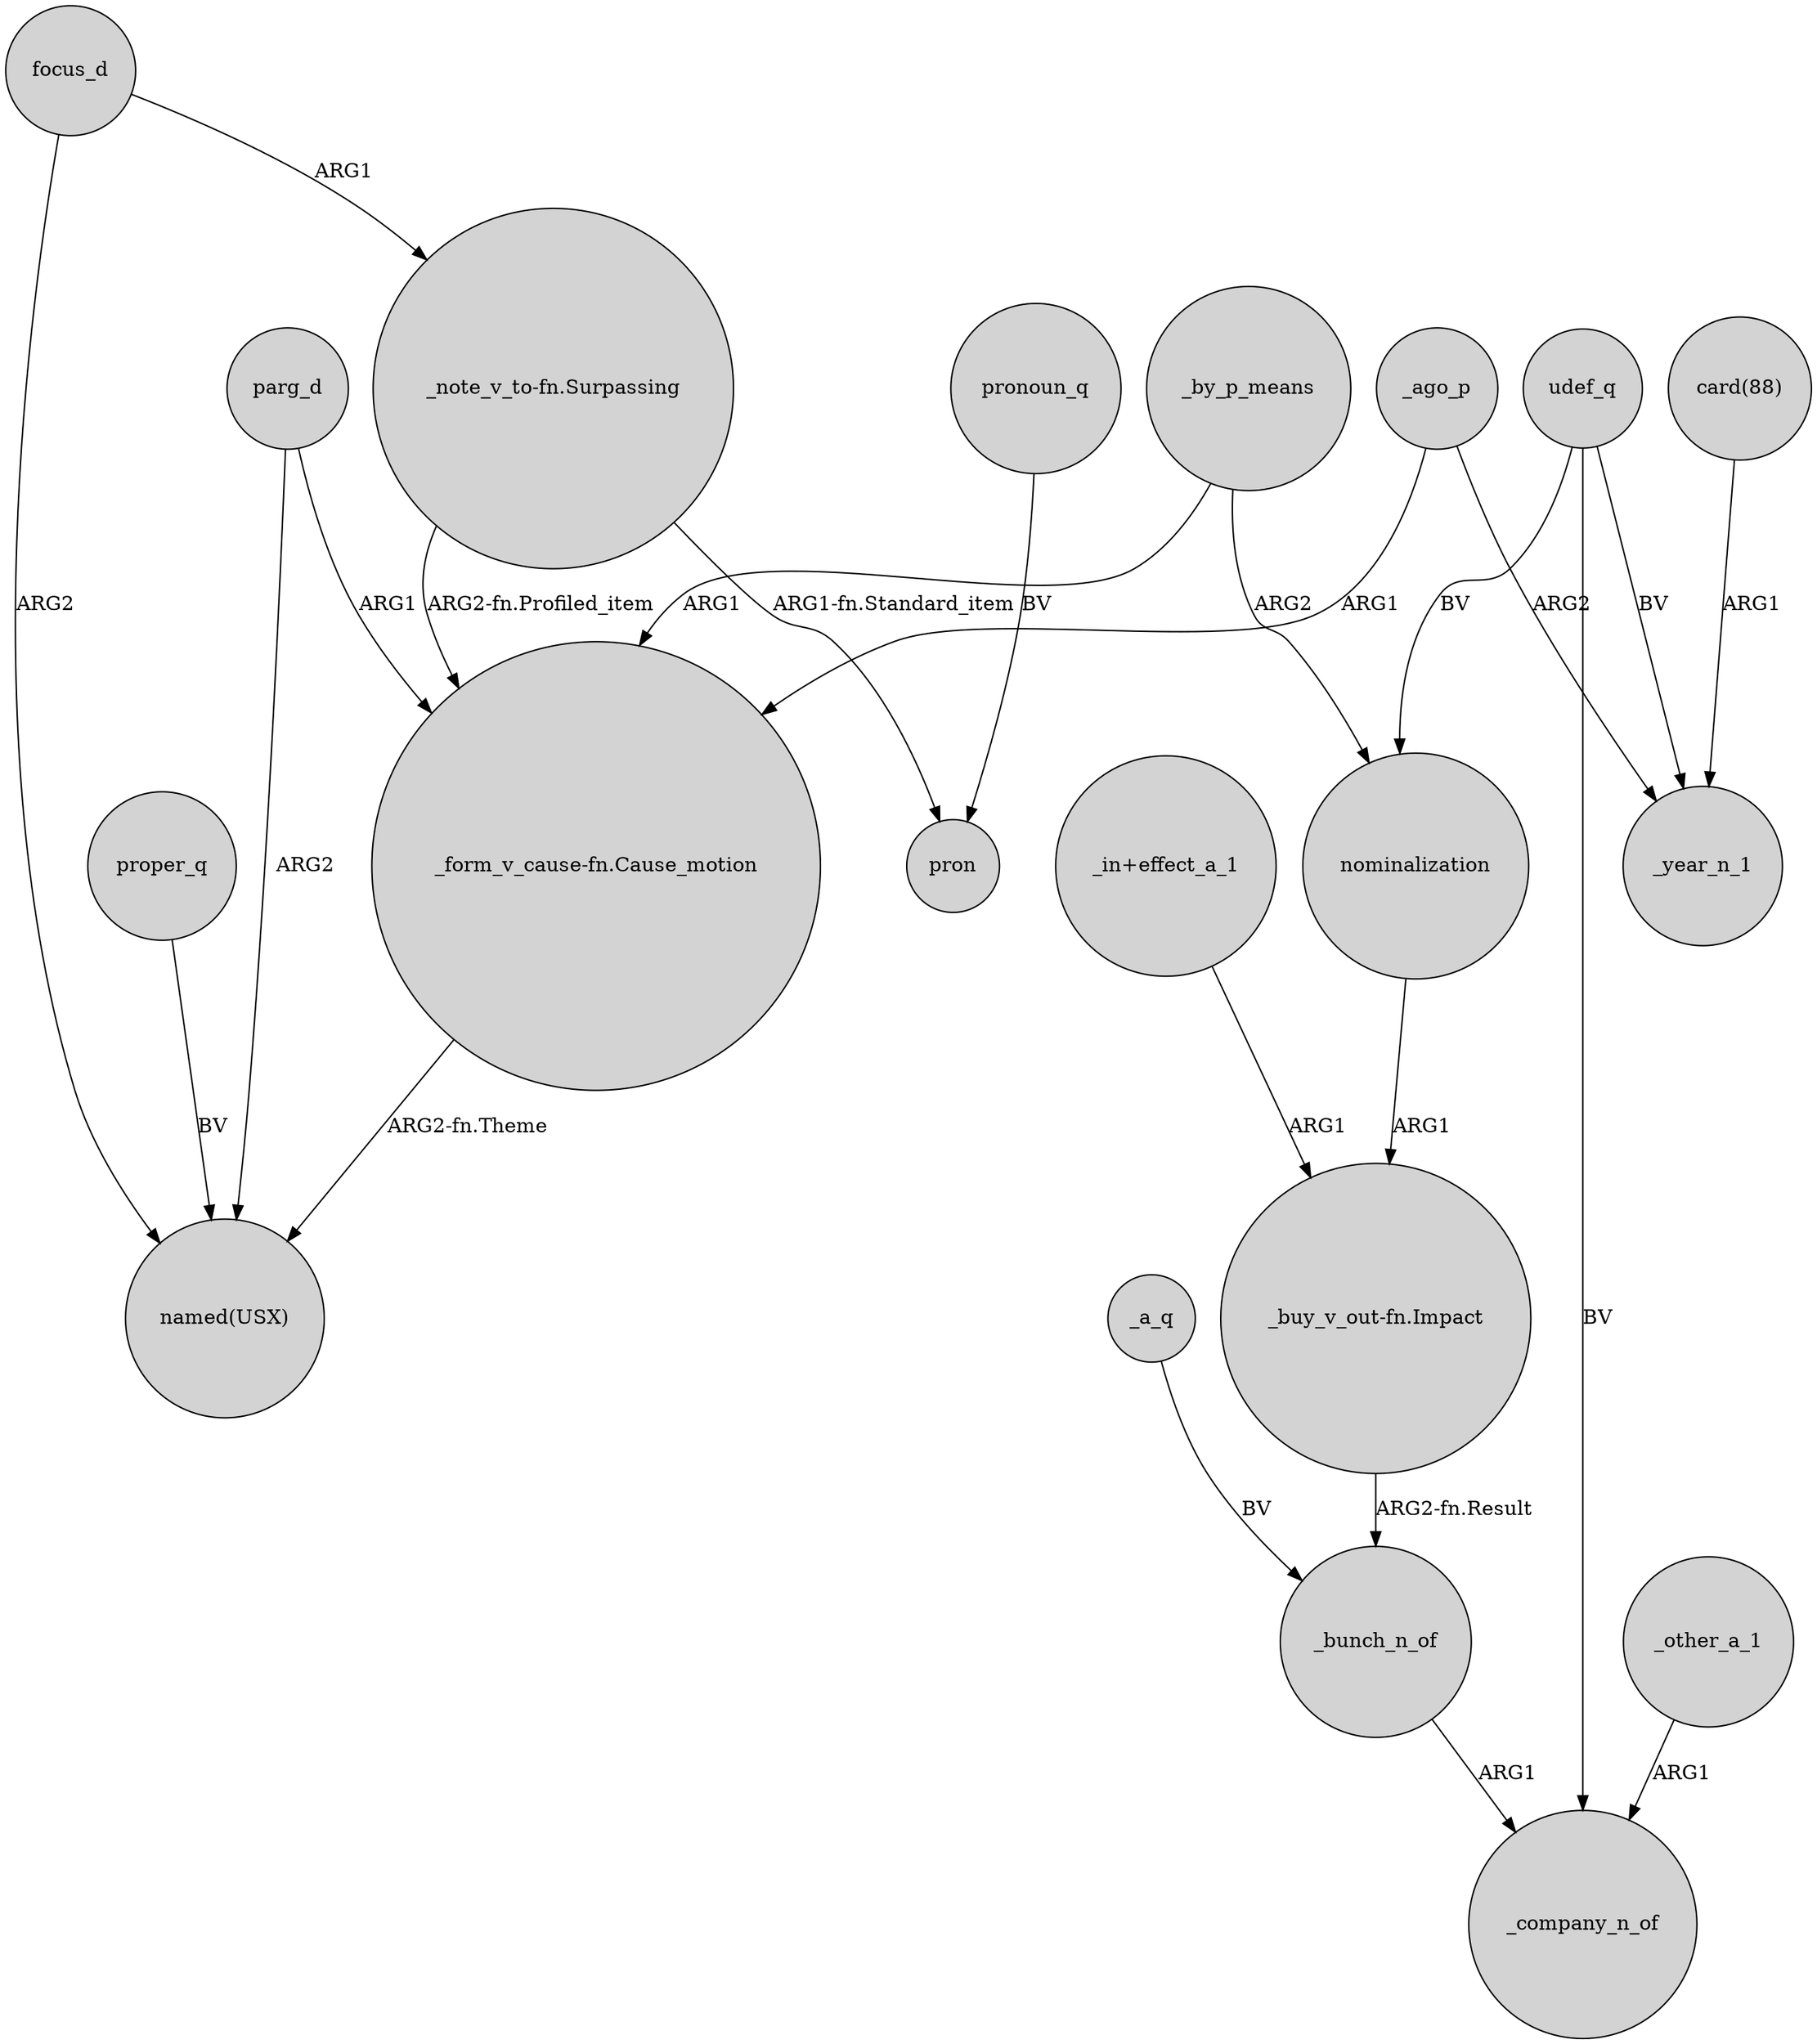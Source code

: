 digraph {
	node [shape=circle style=filled]
	parg_d -> "named(USX)" [label=ARG2]
	udef_q -> nominalization [label=BV]
	"_form_v_cause-fn.Cause_motion" -> "named(USX)" [label="ARG2-fn.Theme"]
	_a_q -> _bunch_n_of [label=BV]
	pronoun_q -> pron [label=BV]
	_by_p_means -> "_form_v_cause-fn.Cause_motion" [label=ARG1]
	"_note_v_to-fn.Surpassing" -> pron [label="ARG1-fn.Standard_item"]
	nominalization -> "_buy_v_out-fn.Impact" [label=ARG1]
	_by_p_means -> nominalization [label=ARG2]
	udef_q -> _company_n_of [label=BV]
	focus_d -> "named(USX)" [label=ARG2]
	parg_d -> "_form_v_cause-fn.Cause_motion" [label=ARG1]
	"_buy_v_out-fn.Impact" -> _bunch_n_of [label="ARG2-fn.Result"]
	"card(88)" -> _year_n_1 [label=ARG1]
	_ago_p -> _year_n_1 [label=ARG2]
	"_note_v_to-fn.Surpassing" -> "_form_v_cause-fn.Cause_motion" [label="ARG2-fn.Profiled_item"]
	"_in+effect_a_1" -> "_buy_v_out-fn.Impact" [label=ARG1]
	_bunch_n_of -> _company_n_of [label=ARG1]
	udef_q -> _year_n_1 [label=BV]
	_ago_p -> "_form_v_cause-fn.Cause_motion" [label=ARG1]
	focus_d -> "_note_v_to-fn.Surpassing" [label=ARG1]
	proper_q -> "named(USX)" [label=BV]
	_other_a_1 -> _company_n_of [label=ARG1]
}
